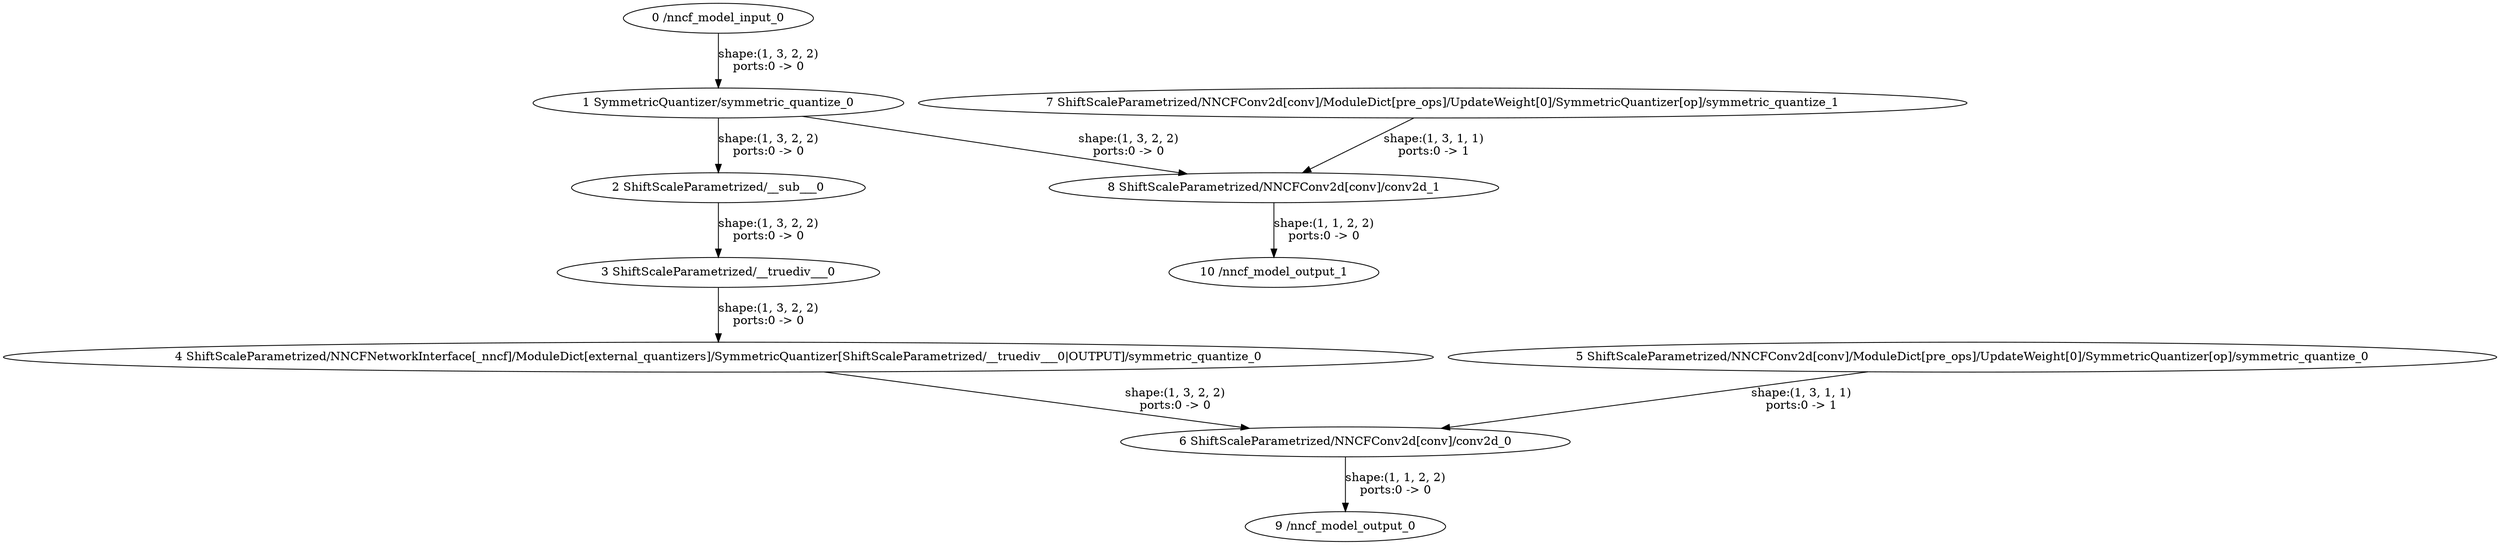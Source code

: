 strict digraph  {
"0 /nncf_model_input_0" [id=0, type=nncf_model_input];
"1 SymmetricQuantizer/symmetric_quantize_0" [id=1, type=symmetric_quantize];
"2 ShiftScaleParametrized/__sub___0" [id=2, type=__sub__];
"3 ShiftScaleParametrized/__truediv___0" [id=3, type=__truediv__];
"4 ShiftScaleParametrized/NNCFNetworkInterface[_nncf]/ModuleDict[external_quantizers]/SymmetricQuantizer[ShiftScaleParametrized/__truediv___0|OUTPUT]/symmetric_quantize_0" [id=4, type=symmetric_quantize];
"5 ShiftScaleParametrized/NNCFConv2d[conv]/ModuleDict[pre_ops]/UpdateWeight[0]/SymmetricQuantizer[op]/symmetric_quantize_0" [id=5, type=symmetric_quantize];
"6 ShiftScaleParametrized/NNCFConv2d[conv]/conv2d_0" [id=6, type=conv2d];
"7 ShiftScaleParametrized/NNCFConv2d[conv]/ModuleDict[pre_ops]/UpdateWeight[0]/SymmetricQuantizer[op]/symmetric_quantize_1" [id=7, type=symmetric_quantize];
"8 ShiftScaleParametrized/NNCFConv2d[conv]/conv2d_1" [id=8, type=conv2d];
"9 /nncf_model_output_0" [id=9, type=nncf_model_output];
"10 /nncf_model_output_1" [id=10, type=nncf_model_output];
"0 /nncf_model_input_0" -> "1 SymmetricQuantizer/symmetric_quantize_0"  [label="shape:(1, 3, 2, 2)\nports:0 -> 0", style=solid];
"1 SymmetricQuantizer/symmetric_quantize_0" -> "2 ShiftScaleParametrized/__sub___0"  [label="shape:(1, 3, 2, 2)\nports:0 -> 0", style=solid];
"1 SymmetricQuantizer/symmetric_quantize_0" -> "8 ShiftScaleParametrized/NNCFConv2d[conv]/conv2d_1"  [label="shape:(1, 3, 2, 2)\nports:0 -> 0", style=solid];
"2 ShiftScaleParametrized/__sub___0" -> "3 ShiftScaleParametrized/__truediv___0"  [label="shape:(1, 3, 2, 2)\nports:0 -> 0", style=solid];
"3 ShiftScaleParametrized/__truediv___0" -> "4 ShiftScaleParametrized/NNCFNetworkInterface[_nncf]/ModuleDict[external_quantizers]/SymmetricQuantizer[ShiftScaleParametrized/__truediv___0|OUTPUT]/symmetric_quantize_0"  [label="shape:(1, 3, 2, 2)\nports:0 -> 0", style=solid];
"4 ShiftScaleParametrized/NNCFNetworkInterface[_nncf]/ModuleDict[external_quantizers]/SymmetricQuantizer[ShiftScaleParametrized/__truediv___0|OUTPUT]/symmetric_quantize_0" -> "6 ShiftScaleParametrized/NNCFConv2d[conv]/conv2d_0"  [label="shape:(1, 3, 2, 2)\nports:0 -> 0", style=solid];
"5 ShiftScaleParametrized/NNCFConv2d[conv]/ModuleDict[pre_ops]/UpdateWeight[0]/SymmetricQuantizer[op]/symmetric_quantize_0" -> "6 ShiftScaleParametrized/NNCFConv2d[conv]/conv2d_0"  [label="shape:(1, 3, 1, 1)\nports:0 -> 1", style=solid];
"6 ShiftScaleParametrized/NNCFConv2d[conv]/conv2d_0" -> "9 /nncf_model_output_0"  [label="shape:(1, 1, 2, 2)\nports:0 -> 0", style=solid];
"7 ShiftScaleParametrized/NNCFConv2d[conv]/ModuleDict[pre_ops]/UpdateWeight[0]/SymmetricQuantizer[op]/symmetric_quantize_1" -> "8 ShiftScaleParametrized/NNCFConv2d[conv]/conv2d_1"  [label="shape:(1, 3, 1, 1)\nports:0 -> 1", style=solid];
"8 ShiftScaleParametrized/NNCFConv2d[conv]/conv2d_1" -> "10 /nncf_model_output_1"  [label="shape:(1, 1, 2, 2)\nports:0 -> 0", style=solid];
}
